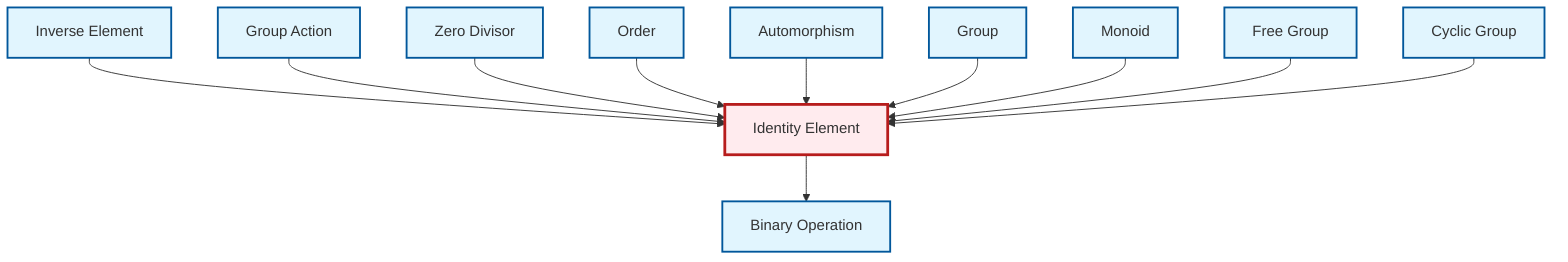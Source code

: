 graph TD
    classDef definition fill:#e1f5fe,stroke:#01579b,stroke-width:2px
    classDef theorem fill:#f3e5f5,stroke:#4a148c,stroke-width:2px
    classDef axiom fill:#fff3e0,stroke:#e65100,stroke-width:2px
    classDef example fill:#e8f5e9,stroke:#1b5e20,stroke-width:2px
    classDef current fill:#ffebee,stroke:#b71c1c,stroke-width:3px
    def-group["Group"]:::definition
    def-zero-divisor["Zero Divisor"]:::definition
    def-cyclic-group["Cyclic Group"]:::definition
    def-free-group["Free Group"]:::definition
    def-group-action["Group Action"]:::definition
    def-monoid["Monoid"]:::definition
    def-order["Order"]:::definition
    def-inverse-element["Inverse Element"]:::definition
    def-automorphism["Automorphism"]:::definition
    def-binary-operation["Binary Operation"]:::definition
    def-identity-element["Identity Element"]:::definition
    def-inverse-element --> def-identity-element
    def-group-action --> def-identity-element
    def-zero-divisor --> def-identity-element
    def-order --> def-identity-element
    def-automorphism --> def-identity-element
    def-group --> def-identity-element
    def-identity-element --> def-binary-operation
    def-monoid --> def-identity-element
    def-free-group --> def-identity-element
    def-cyclic-group --> def-identity-element
    class def-identity-element current